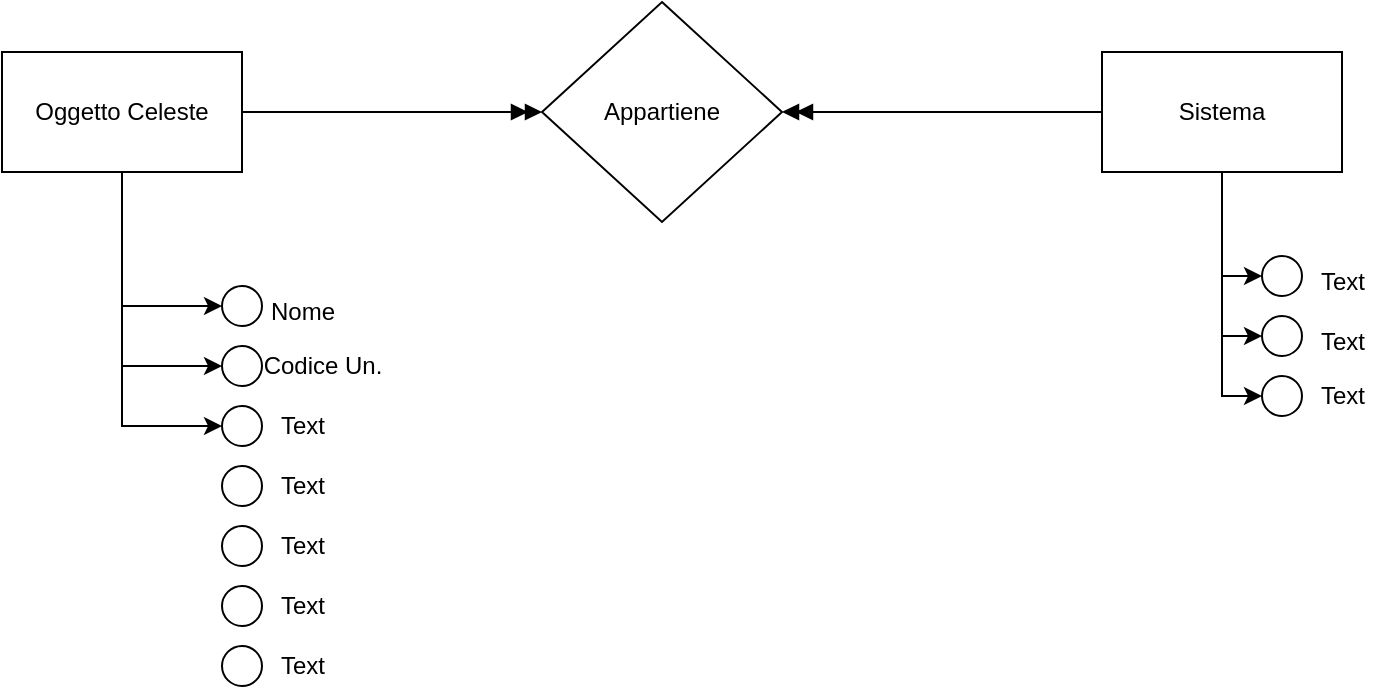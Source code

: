 <mxfile version="24.2.0" type="device">
  <diagram name="Pagina-1" id="49qz_cUDvE8Hk7VA4tMG">
    <mxGraphModel dx="1050" dy="619" grid="1" gridSize="10" guides="1" tooltips="1" connect="1" arrows="1" fold="1" page="1" pageScale="1" pageWidth="827" pageHeight="1169" math="0" shadow="0">
      <root>
        <mxCell id="0" />
        <mxCell id="1" parent="0" />
        <mxCell id="AUxUs0_RPSUrU9fPAlLV-23" style="edgeStyle=orthogonalEdgeStyle;rounded=0;orthogonalLoop=1;jettySize=auto;html=1;entryX=0;entryY=0.5;entryDx=0;entryDy=0;" edge="1" parent="1" source="AUxUs0_RPSUrU9fPAlLV-1" target="AUxUs0_RPSUrU9fPAlLV-3">
          <mxGeometry relative="1" as="geometry" />
        </mxCell>
        <mxCell id="AUxUs0_RPSUrU9fPAlLV-24" style="edgeStyle=orthogonalEdgeStyle;rounded=0;orthogonalLoop=1;jettySize=auto;html=1;entryX=0;entryY=0.5;entryDx=0;entryDy=0;" edge="1" parent="1" source="AUxUs0_RPSUrU9fPAlLV-1" target="AUxUs0_RPSUrU9fPAlLV-4">
          <mxGeometry relative="1" as="geometry" />
        </mxCell>
        <mxCell id="AUxUs0_RPSUrU9fPAlLV-25" style="edgeStyle=orthogonalEdgeStyle;rounded=0;orthogonalLoop=1;jettySize=auto;html=1;entryX=0;entryY=0.5;entryDx=0;entryDy=0;" edge="1" parent="1" source="AUxUs0_RPSUrU9fPAlLV-1" target="AUxUs0_RPSUrU9fPAlLV-5">
          <mxGeometry relative="1" as="geometry" />
        </mxCell>
        <mxCell id="AUxUs0_RPSUrU9fPAlLV-30" style="edgeStyle=orthogonalEdgeStyle;rounded=0;orthogonalLoop=1;jettySize=auto;html=1;endArrow=doubleBlock;endFill=1;entryX=0;entryY=0.5;entryDx=0;entryDy=0;" edge="1" parent="1" source="AUxUs0_RPSUrU9fPAlLV-1" target="AUxUs0_RPSUrU9fPAlLV-31">
          <mxGeometry relative="1" as="geometry">
            <mxPoint x="370" y="230" as="targetPoint" />
            <Array as="points">
              <mxPoint x="300" y="215" />
              <mxPoint x="300" y="215" />
            </Array>
          </mxGeometry>
        </mxCell>
        <mxCell id="AUxUs0_RPSUrU9fPAlLV-1" value="Oggetto Celeste" style="rounded=0;whiteSpace=wrap;html=1;" vertex="1" parent="1">
          <mxGeometry x="120" y="185" width="120" height="60" as="geometry" />
        </mxCell>
        <mxCell id="AUxUs0_RPSUrU9fPAlLV-26" style="edgeStyle=orthogonalEdgeStyle;rounded=0;orthogonalLoop=1;jettySize=auto;html=1;entryX=0;entryY=0.5;entryDx=0;entryDy=0;" edge="1" parent="1" source="AUxUs0_RPSUrU9fPAlLV-2" target="AUxUs0_RPSUrU9fPAlLV-17">
          <mxGeometry relative="1" as="geometry" />
        </mxCell>
        <mxCell id="AUxUs0_RPSUrU9fPAlLV-27" style="edgeStyle=orthogonalEdgeStyle;rounded=0;orthogonalLoop=1;jettySize=auto;html=1;entryX=0;entryY=0.5;entryDx=0;entryDy=0;" edge="1" parent="1" source="AUxUs0_RPSUrU9fPAlLV-2" target="AUxUs0_RPSUrU9fPAlLV-18">
          <mxGeometry relative="1" as="geometry" />
        </mxCell>
        <mxCell id="AUxUs0_RPSUrU9fPAlLV-29" style="edgeStyle=orthogonalEdgeStyle;rounded=0;orthogonalLoop=1;jettySize=auto;html=1;entryX=0;entryY=0.5;entryDx=0;entryDy=0;" edge="1" parent="1" source="AUxUs0_RPSUrU9fPAlLV-2" target="AUxUs0_RPSUrU9fPAlLV-19">
          <mxGeometry relative="1" as="geometry" />
        </mxCell>
        <mxCell id="AUxUs0_RPSUrU9fPAlLV-32" value="" style="edgeStyle=orthogonalEdgeStyle;rounded=0;orthogonalLoop=1;jettySize=auto;html=1;endArrow=doubleBlock;endFill=1;" edge="1" parent="1" source="AUxUs0_RPSUrU9fPAlLV-2" target="AUxUs0_RPSUrU9fPAlLV-31">
          <mxGeometry relative="1" as="geometry">
            <Array as="points">
              <mxPoint x="610" y="215" />
              <mxPoint x="610" y="215" />
            </Array>
          </mxGeometry>
        </mxCell>
        <mxCell id="AUxUs0_RPSUrU9fPAlLV-2" value="Sistema" style="rounded=0;whiteSpace=wrap;html=1;" vertex="1" parent="1">
          <mxGeometry x="670" y="185" width="120" height="60" as="geometry" />
        </mxCell>
        <mxCell id="AUxUs0_RPSUrU9fPAlLV-3" value="" style="ellipse;whiteSpace=wrap;html=1;aspect=fixed;" vertex="1" parent="1">
          <mxGeometry x="230" y="302" width="20" height="20" as="geometry" />
        </mxCell>
        <mxCell id="AUxUs0_RPSUrU9fPAlLV-4" value="" style="ellipse;whiteSpace=wrap;html=1;aspect=fixed;" vertex="1" parent="1">
          <mxGeometry x="230" y="332" width="20" height="20" as="geometry" />
        </mxCell>
        <mxCell id="AUxUs0_RPSUrU9fPAlLV-5" value="" style="ellipse;whiteSpace=wrap;html=1;aspect=fixed;" vertex="1" parent="1">
          <mxGeometry x="230" y="362" width="20" height="20" as="geometry" />
        </mxCell>
        <mxCell id="AUxUs0_RPSUrU9fPAlLV-6" value="" style="ellipse;whiteSpace=wrap;html=1;aspect=fixed;" vertex="1" parent="1">
          <mxGeometry x="230" y="392" width="20" height="20" as="geometry" />
        </mxCell>
        <mxCell id="AUxUs0_RPSUrU9fPAlLV-7" value="" style="ellipse;whiteSpace=wrap;html=1;aspect=fixed;" vertex="1" parent="1">
          <mxGeometry x="230" y="422" width="20" height="20" as="geometry" />
        </mxCell>
        <mxCell id="AUxUs0_RPSUrU9fPAlLV-8" value="" style="ellipse;whiteSpace=wrap;html=1;aspect=fixed;" vertex="1" parent="1">
          <mxGeometry x="230" y="452" width="20" height="20" as="geometry" />
        </mxCell>
        <mxCell id="AUxUs0_RPSUrU9fPAlLV-9" value="" style="ellipse;whiteSpace=wrap;html=1;aspect=fixed;" vertex="1" parent="1">
          <mxGeometry x="230" y="482" width="20" height="20" as="geometry" />
        </mxCell>
        <mxCell id="AUxUs0_RPSUrU9fPAlLV-10" value="Nome" style="text;html=1;align=center;verticalAlign=middle;resizable=0;points=[];autosize=1;strokeColor=none;fillColor=none;" vertex="1" parent="1">
          <mxGeometry x="240" y="300" width="60" height="30" as="geometry" />
        </mxCell>
        <mxCell id="AUxUs0_RPSUrU9fPAlLV-11" value="Codice Un." style="text;html=1;align=center;verticalAlign=middle;resizable=0;points=[];autosize=1;strokeColor=none;fillColor=none;" vertex="1" parent="1">
          <mxGeometry x="240" y="327" width="80" height="30" as="geometry" />
        </mxCell>
        <mxCell id="AUxUs0_RPSUrU9fPAlLV-12" value="Text" style="text;html=1;align=center;verticalAlign=middle;resizable=0;points=[];autosize=1;strokeColor=none;fillColor=none;" vertex="1" parent="1">
          <mxGeometry x="245" y="357" width="50" height="30" as="geometry" />
        </mxCell>
        <mxCell id="AUxUs0_RPSUrU9fPAlLV-13" value="Text" style="text;html=1;align=center;verticalAlign=middle;resizable=0;points=[];autosize=1;strokeColor=none;fillColor=none;" vertex="1" parent="1">
          <mxGeometry x="245" y="387" width="50" height="30" as="geometry" />
        </mxCell>
        <mxCell id="AUxUs0_RPSUrU9fPAlLV-14" value="Text" style="text;html=1;align=center;verticalAlign=middle;resizable=0;points=[];autosize=1;strokeColor=none;fillColor=none;" vertex="1" parent="1">
          <mxGeometry x="245" y="417" width="50" height="30" as="geometry" />
        </mxCell>
        <mxCell id="AUxUs0_RPSUrU9fPAlLV-15" value="Text" style="text;html=1;align=center;verticalAlign=middle;resizable=0;points=[];autosize=1;strokeColor=none;fillColor=none;" vertex="1" parent="1">
          <mxGeometry x="245" y="447" width="50" height="30" as="geometry" />
        </mxCell>
        <mxCell id="AUxUs0_RPSUrU9fPAlLV-16" value="Text" style="text;html=1;align=center;verticalAlign=middle;resizable=0;points=[];autosize=1;strokeColor=none;fillColor=none;" vertex="1" parent="1">
          <mxGeometry x="245" y="477" width="50" height="30" as="geometry" />
        </mxCell>
        <mxCell id="AUxUs0_RPSUrU9fPAlLV-17" value="" style="ellipse;whiteSpace=wrap;html=1;aspect=fixed;" vertex="1" parent="1">
          <mxGeometry x="750" y="287" width="20" height="20" as="geometry" />
        </mxCell>
        <mxCell id="AUxUs0_RPSUrU9fPAlLV-18" value="" style="ellipse;whiteSpace=wrap;html=1;aspect=fixed;" vertex="1" parent="1">
          <mxGeometry x="750" y="317" width="20" height="20" as="geometry" />
        </mxCell>
        <mxCell id="AUxUs0_RPSUrU9fPAlLV-19" value="" style="ellipse;whiteSpace=wrap;html=1;aspect=fixed;" vertex="1" parent="1">
          <mxGeometry x="750" y="347" width="20" height="20" as="geometry" />
        </mxCell>
        <mxCell id="AUxUs0_RPSUrU9fPAlLV-20" value="Text" style="text;html=1;align=center;verticalAlign=middle;resizable=0;points=[];autosize=1;strokeColor=none;fillColor=none;" vertex="1" parent="1">
          <mxGeometry x="765" y="285" width="50" height="30" as="geometry" />
        </mxCell>
        <mxCell id="AUxUs0_RPSUrU9fPAlLV-21" value="Text" style="text;html=1;align=center;verticalAlign=middle;resizable=0;points=[];autosize=1;strokeColor=none;fillColor=none;" vertex="1" parent="1">
          <mxGeometry x="765" y="315" width="50" height="30" as="geometry" />
        </mxCell>
        <mxCell id="AUxUs0_RPSUrU9fPAlLV-22" value="Text" style="text;html=1;align=center;verticalAlign=middle;resizable=0;points=[];autosize=1;strokeColor=none;fillColor=none;" vertex="1" parent="1">
          <mxGeometry x="765" y="342" width="50" height="30" as="geometry" />
        </mxCell>
        <mxCell id="AUxUs0_RPSUrU9fPAlLV-31" value="Appartiene" style="rhombus;whiteSpace=wrap;html=1;rounded=0;" vertex="1" parent="1">
          <mxGeometry x="390" y="160" width="120" height="110" as="geometry" />
        </mxCell>
      </root>
    </mxGraphModel>
  </diagram>
</mxfile>
